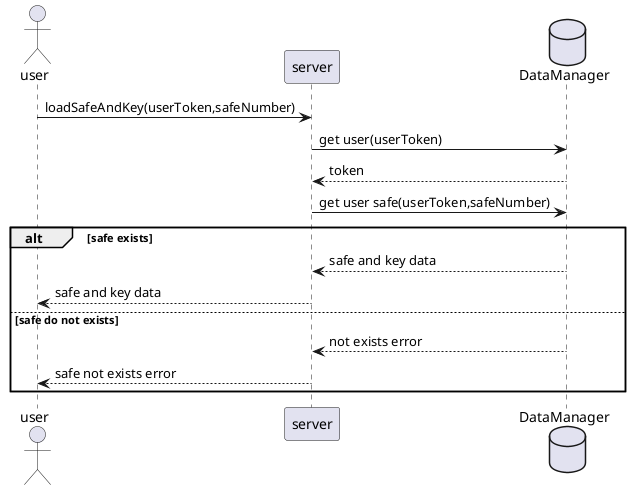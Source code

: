 @startuml load safe

actor user
participant server as serv
database DataManager as db

user->serv:loadSafeAndKey(userToken,safeNumber)
serv->db:get user(userToken)
db-->serv:token
serv->db:get user safe(userToken,safeNumber)
alt safe exists
    db-->serv:safe and key data
    serv-->user:safe and key data
else safe do not exists
    db-->serv:not exists error
    serv-->user:safe not exists error
end
@enduml